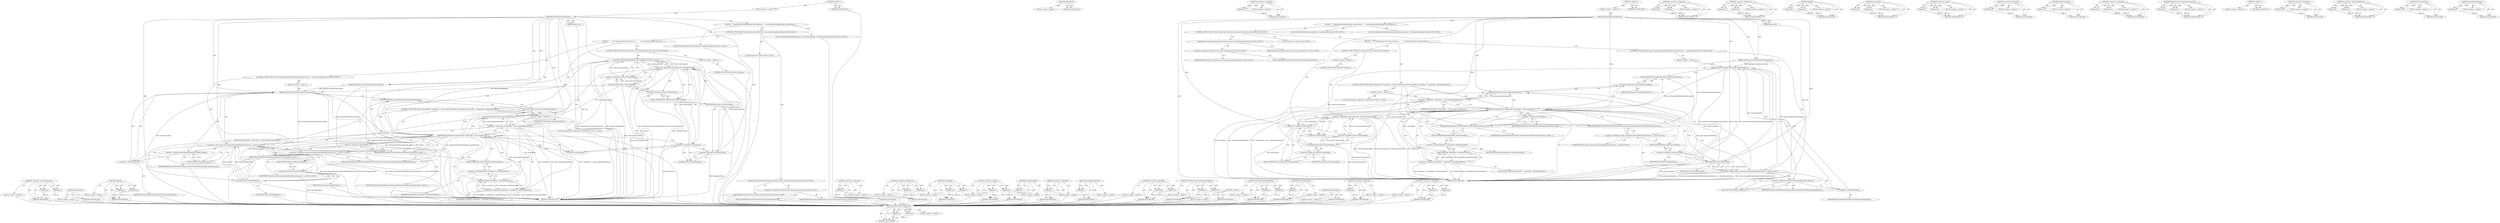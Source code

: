 digraph "&lt;operator&gt;.assignment" {
vulnerable_158 [label=<(METHOD,notifyNodeInsertedInternal)>];
vulnerable_159 [label=<(PARAM,p1)>];
vulnerable_160 [label=<(PARAM,p2)>];
vulnerable_161 [label=<(BLOCK,&lt;empty&gt;,&lt;empty&gt;)>];
vulnerable_162 [label=<(METHOD_RETURN,ANY)>];
vulnerable_114 [label=<(METHOD,inDocument)>];
vulnerable_115 [label=<(BLOCK,&lt;empty&gt;,&lt;empty&gt;)>];
vulnerable_116 [label=<(METHOD_RETURN,ANY)>];
vulnerable_136 [label=<(METHOD,&lt;operator&gt;.addressOf)>];
vulnerable_137 [label=<(PARAM,p1)>];
vulnerable_138 [label=<(BLOCK,&lt;empty&gt;,&lt;empty&gt;)>];
vulnerable_139 [label=<(METHOD_RETURN,ANY)>];
vulnerable_6 [label=<(METHOD,&lt;global&gt;)<SUB>1</SUB>>];
vulnerable_7 [label=<(BLOCK,&lt;empty&gt;,&lt;empty&gt;)<SUB>1</SUB>>];
vulnerable_8 [label=<(METHOD,notifyNodeInsertedInternal)<SUB>1</SUB>>];
vulnerable_9 [label=<(PARAM,Node&amp; root)<SUB>1</SUB>>];
vulnerable_10 [label=<(PARAM,NodeVector&amp; postInsertionNotificationTargets)<SUB>1</SUB>>];
vulnerable_11 [label=<(BLOCK,{
    EventDispatchForbiddenScope assertNoEvent...,{
    EventDispatchForbiddenScope assertNoEvent...)<SUB>2</SUB>>];
vulnerable_12 [label="<(LOCAL,EventDispatchForbiddenScope assertNoEventDispatch: EventDispatchForbiddenScope)<SUB>3</SUB>>"];
vulnerable_13 [label="<(LOCAL,ScriptForbiddenScope forbidScript: ScriptForbiddenScope)<SUB>4</SUB>>"];
vulnerable_14 [label="<(CONTROL_STRUCTURE,FOR,for (Node&amp; node:NodeTraversal::inclusiveDescendantsOf(root)))<SUB>6</SUB>>"];
vulnerable_15 [label="<(NodeTraversal.inclusiveDescendantsOf,NodeTraversal::inclusiveDescendantsOf(root))<SUB>6</SUB>>"];
vulnerable_16 [label="<(&lt;operator&gt;.fieldAccess,NodeTraversal::inclusiveDescendantsOf)<SUB>6</SUB>>"];
vulnerable_17 [label="<(IDENTIFIER,NodeTraversal,NodeTraversal::inclusiveDescendantsOf(root))<SUB>6</SUB>>"];
vulnerable_18 [label=<(FIELD_IDENTIFIER,inclusiveDescendantsOf,inclusiveDescendantsOf)<SUB>6</SUB>>];
vulnerable_19 [label="<(IDENTIFIER,root,NodeTraversal::inclusiveDescendantsOf(root))<SUB>6</SUB>>"];
vulnerable_20 [label="<(LOCAL,Node node: Node)<SUB>6</SUB>>"];
vulnerable_21 [label=<(BLOCK,{
        if (!inDocument() &amp;&amp; !node.isContaine...,{
        if (!inDocument() &amp;&amp; !node.isContaine...)<SUB>6</SUB>>];
vulnerable_22 [label=<(CONTROL_STRUCTURE,IF,if (!inDocument() &amp;&amp; !node.isContainerNode()))<SUB>7</SUB>>];
vulnerable_23 [label=<(&lt;operator&gt;.logicalAnd,!inDocument() &amp;&amp; !node.isContainerNode())<SUB>7</SUB>>];
vulnerable_24 [label=<(&lt;operator&gt;.logicalNot,!inDocument())<SUB>7</SUB>>];
vulnerable_25 [label=<(inDocument,inDocument())<SUB>7</SUB>>];
vulnerable_26 [label=<(&lt;operator&gt;.logicalNot,!node.isContainerNode())<SUB>7</SUB>>];
vulnerable_27 [label=<(isContainerNode,node.isContainerNode())<SUB>7</SUB>>];
vulnerable_28 [label=<(&lt;operator&gt;.fieldAccess,node.isContainerNode)<SUB>7</SUB>>];
vulnerable_29 [label=<(IDENTIFIER,node,node.isContainerNode())<SUB>7</SUB>>];
vulnerable_30 [label=<(FIELD_IDENTIFIER,isContainerNode,isContainerNode)<SUB>7</SUB>>];
vulnerable_31 [label=<(BLOCK,&lt;empty&gt;,&lt;empty&gt;)<SUB>8</SUB>>];
vulnerable_32 [label=<(CONTROL_STRUCTURE,CONTINUE,continue;)<SUB>8</SUB>>];
vulnerable_33 [label="<(CONTROL_STRUCTURE,IF,if (Node::InsertionShouldCallDidNotifySubtreeInsertions == node.insertedInto(this)))<SUB>9</SUB>>"];
vulnerable_34 [label="<(&lt;operator&gt;.equals,Node::InsertionShouldCallDidNotifySubtreeInsert...)<SUB>9</SUB>>"];
vulnerable_35 [label="<(&lt;operator&gt;.fieldAccess,Node::InsertionShouldCallDidNotifySubtreeInsert...)<SUB>9</SUB>>"];
vulnerable_36 [label="<(IDENTIFIER,Node,Node::InsertionShouldCallDidNotifySubtreeInsert...)<SUB>9</SUB>>"];
vulnerable_37 [label=<(FIELD_IDENTIFIER,InsertionShouldCallDidNotifySubtreeInsertions,InsertionShouldCallDidNotifySubtreeInsertions)<SUB>9</SUB>>];
vulnerable_38 [label=<(insertedInto,node.insertedInto(this))<SUB>9</SUB>>];
vulnerable_39 [label=<(&lt;operator&gt;.fieldAccess,node.insertedInto)<SUB>9</SUB>>];
vulnerable_40 [label=<(IDENTIFIER,node,node.insertedInto(this))<SUB>9</SUB>>];
vulnerable_41 [label=<(FIELD_IDENTIFIER,insertedInto,insertedInto)<SUB>9</SUB>>];
vulnerable_42 [label=<(LITERAL,this,node.insertedInto(this))<SUB>9</SUB>>];
vulnerable_43 [label=<(BLOCK,&lt;empty&gt;,&lt;empty&gt;)<SUB>10</SUB>>];
vulnerable_44 [label=<(append,postInsertionNotificationTargets.append(&amp;node))<SUB>10</SUB>>];
vulnerable_45 [label=<(&lt;operator&gt;.fieldAccess,postInsertionNotificationTargets.append)<SUB>10</SUB>>];
vulnerable_46 [label=<(IDENTIFIER,postInsertionNotificationTargets,postInsertionNotificationTargets.append(&amp;node))<SUB>10</SUB>>];
vulnerable_47 [label=<(FIELD_IDENTIFIER,append,append)<SUB>10</SUB>>];
vulnerable_48 [label=<(&lt;operator&gt;.addressOf,&amp;node)<SUB>10</SUB>>];
vulnerable_49 [label=<(IDENTIFIER,node,postInsertionNotificationTargets.append(&amp;node))<SUB>10</SUB>>];
vulnerable_50 [label=<(CONTROL_STRUCTURE,FOR,for (ShadowRoot* shadowRoot = node.youngestShadowRoot();shadowRoot;shadowRoot = shadowRoot-&gt;olderShadowRoot()))<SUB>11</SUB>>];
vulnerable_51 [label=<(BLOCK,&lt;empty&gt;,&lt;empty&gt;)<SUB>11</SUB>>];
vulnerable_52 [label="<(LOCAL,ShadowRoot* shadowRoot: ShadowRoot*)<SUB>11</SUB>>"];
vulnerable_53 [label=<(&lt;operator&gt;.assignment,* shadowRoot = node.youngestShadowRoot())<SUB>11</SUB>>];
vulnerable_54 [label=<(IDENTIFIER,shadowRoot,* shadowRoot = node.youngestShadowRoot())<SUB>11</SUB>>];
vulnerable_55 [label=<(youngestShadowRoot,node.youngestShadowRoot())<SUB>11</SUB>>];
vulnerable_56 [label=<(&lt;operator&gt;.fieldAccess,node.youngestShadowRoot)<SUB>11</SUB>>];
vulnerable_57 [label=<(IDENTIFIER,node,node.youngestShadowRoot())<SUB>11</SUB>>];
vulnerable_58 [label=<(FIELD_IDENTIFIER,youngestShadowRoot,youngestShadowRoot)<SUB>11</SUB>>];
vulnerable_59 [label=<(IDENTIFIER,shadowRoot,for (ShadowRoot* shadowRoot = node.youngestShad...)<SUB>11</SUB>>];
vulnerable_60 [label=<(&lt;operator&gt;.assignment,shadowRoot = shadowRoot-&gt;olderShadowRoot())<SUB>11</SUB>>];
vulnerable_61 [label=<(IDENTIFIER,shadowRoot,shadowRoot = shadowRoot-&gt;olderShadowRoot())<SUB>11</SUB>>];
vulnerable_62 [label=<(olderShadowRoot,shadowRoot-&gt;olderShadowRoot())<SUB>11</SUB>>];
vulnerable_63 [label=<(&lt;operator&gt;.indirectFieldAccess,shadowRoot-&gt;olderShadowRoot)<SUB>11</SUB>>];
vulnerable_64 [label=<(IDENTIFIER,shadowRoot,shadowRoot-&gt;olderShadowRoot())<SUB>11</SUB>>];
vulnerable_65 [label=<(FIELD_IDENTIFIER,olderShadowRoot,olderShadowRoot)<SUB>11</SUB>>];
vulnerable_66 [label=<(notifyNodeInsertedInternal,notifyNodeInsertedInternal(*shadowRoot, postIns...)<SUB>12</SUB>>];
vulnerable_67 [label=<(&lt;operator&gt;.indirection,*shadowRoot)<SUB>12</SUB>>];
vulnerable_68 [label=<(IDENTIFIER,shadowRoot,notifyNodeInsertedInternal(*shadowRoot, postIns...)<SUB>12</SUB>>];
vulnerable_69 [label=<(IDENTIFIER,postInsertionNotificationTargets,notifyNodeInsertedInternal(*shadowRoot, postIns...)<SUB>12</SUB>>];
vulnerable_70 [label=<(METHOD_RETURN,void)<SUB>1</SUB>>];
vulnerable_72 [label=<(METHOD_RETURN,ANY)<SUB>1</SUB>>];
vulnerable_140 [label=<(METHOD,&lt;operator&gt;.assignment)>];
vulnerable_141 [label=<(PARAM,p1)>];
vulnerable_142 [label=<(PARAM,p2)>];
vulnerable_143 [label=<(BLOCK,&lt;empty&gt;,&lt;empty&gt;)>];
vulnerable_144 [label=<(METHOD_RETURN,ANY)>];
vulnerable_100 [label=<(METHOD,&lt;operator&gt;.fieldAccess)>];
vulnerable_101 [label=<(PARAM,p1)>];
vulnerable_102 [label=<(PARAM,p2)>];
vulnerable_103 [label=<(BLOCK,&lt;empty&gt;,&lt;empty&gt;)>];
vulnerable_104 [label=<(METHOD_RETURN,ANY)>];
vulnerable_131 [label=<(METHOD,append)>];
vulnerable_132 [label=<(PARAM,p1)>];
vulnerable_133 [label=<(PARAM,p2)>];
vulnerable_134 [label=<(BLOCK,&lt;empty&gt;,&lt;empty&gt;)>];
vulnerable_135 [label=<(METHOD_RETURN,ANY)>];
vulnerable_126 [label=<(METHOD,insertedInto)>];
vulnerable_127 [label=<(PARAM,p1)>];
vulnerable_128 [label=<(PARAM,p2)>];
vulnerable_129 [label=<(BLOCK,&lt;empty&gt;,&lt;empty&gt;)>];
vulnerable_130 [label=<(METHOD_RETURN,ANY)>];
vulnerable_121 [label=<(METHOD,&lt;operator&gt;.equals)>];
vulnerable_122 [label=<(PARAM,p1)>];
vulnerable_123 [label=<(PARAM,p2)>];
vulnerable_124 [label=<(BLOCK,&lt;empty&gt;,&lt;empty&gt;)>];
vulnerable_125 [label=<(METHOD_RETURN,ANY)>];
vulnerable_110 [label=<(METHOD,&lt;operator&gt;.logicalNot)>];
vulnerable_111 [label=<(PARAM,p1)>];
vulnerable_112 [label=<(BLOCK,&lt;empty&gt;,&lt;empty&gt;)>];
vulnerable_113 [label=<(METHOD_RETURN,ANY)>];
vulnerable_149 [label=<(METHOD,olderShadowRoot)>];
vulnerable_150 [label=<(PARAM,p1)>];
vulnerable_151 [label=<(BLOCK,&lt;empty&gt;,&lt;empty&gt;)>];
vulnerable_152 [label=<(METHOD_RETURN,ANY)>];
vulnerable_105 [label=<(METHOD,&lt;operator&gt;.logicalAnd)>];
vulnerable_106 [label=<(PARAM,p1)>];
vulnerable_107 [label=<(PARAM,p2)>];
vulnerable_108 [label=<(BLOCK,&lt;empty&gt;,&lt;empty&gt;)>];
vulnerable_109 [label=<(METHOD_RETURN,ANY)>];
vulnerable_95 [label=<(METHOD,NodeTraversal.inclusiveDescendantsOf)>];
vulnerable_96 [label=<(PARAM,p1)>];
vulnerable_97 [label=<(PARAM,p2)>];
vulnerable_98 [label=<(BLOCK,&lt;empty&gt;,&lt;empty&gt;)>];
vulnerable_99 [label=<(METHOD_RETURN,ANY)>];
vulnerable_89 [label=<(METHOD,&lt;global&gt;)<SUB>1</SUB>>];
vulnerable_90 [label=<(BLOCK,&lt;empty&gt;,&lt;empty&gt;)>];
vulnerable_91 [label=<(METHOD_RETURN,ANY)>];
vulnerable_163 [label=<(METHOD,&lt;operator&gt;.indirection)>];
vulnerable_164 [label=<(PARAM,p1)>];
vulnerable_165 [label=<(BLOCK,&lt;empty&gt;,&lt;empty&gt;)>];
vulnerable_166 [label=<(METHOD_RETURN,ANY)>];
vulnerable_153 [label=<(METHOD,&lt;operator&gt;.indirectFieldAccess)>];
vulnerable_154 [label=<(PARAM,p1)>];
vulnerable_155 [label=<(PARAM,p2)>];
vulnerable_156 [label=<(BLOCK,&lt;empty&gt;,&lt;empty&gt;)>];
vulnerable_157 [label=<(METHOD_RETURN,ANY)>];
vulnerable_117 [label=<(METHOD,isContainerNode)>];
vulnerable_118 [label=<(PARAM,p1)>];
vulnerable_119 [label=<(BLOCK,&lt;empty&gt;,&lt;empty&gt;)>];
vulnerable_120 [label=<(METHOD_RETURN,ANY)>];
vulnerable_145 [label=<(METHOD,youngestShadowRoot)>];
vulnerable_146 [label=<(PARAM,p1)>];
vulnerable_147 [label=<(BLOCK,&lt;empty&gt;,&lt;empty&gt;)>];
vulnerable_148 [label=<(METHOD_RETURN,ANY)>];
fixed_159 [label=<(METHOD,&lt;operator&gt;.indirectFieldAccess)>];
fixed_160 [label=<(PARAM,p1)>];
fixed_161 [label=<(PARAM,p2)>];
fixed_162 [label=<(BLOCK,&lt;empty&gt;,&lt;empty&gt;)>];
fixed_163 [label=<(METHOD_RETURN,ANY)>];
fixed_117 [label=<(METHOD,inDocument)>];
fixed_118 [label=<(BLOCK,&lt;empty&gt;,&lt;empty&gt;)>];
fixed_119 [label=<(METHOD_RETURN,ANY)>];
fixed_137 [label=<(METHOD,append)>];
fixed_138 [label=<(PARAM,p1)>];
fixed_139 [label=<(PARAM,p2)>];
fixed_140 [label=<(BLOCK,&lt;empty&gt;,&lt;empty&gt;)>];
fixed_141 [label=<(METHOD_RETURN,ANY)>];
fixed_6 [label=<(METHOD,&lt;global&gt;)<SUB>1</SUB>>];
fixed_7 [label=<(BLOCK,&lt;empty&gt;,&lt;empty&gt;)<SUB>1</SUB>>];
fixed_8 [label=<(METHOD,notifyNodeInsertedInternal)<SUB>1</SUB>>];
fixed_9 [label=<(PARAM,Node&amp; root)<SUB>1</SUB>>];
fixed_10 [label=<(PARAM,NodeVector&amp; postInsertionNotificationTargets)<SUB>1</SUB>>];
fixed_11 [label=<(BLOCK,{
    EventDispatchForbiddenScope assertNoEvent...,{
    EventDispatchForbiddenScope assertNoEvent...)<SUB>2</SUB>>];
fixed_12 [label="<(LOCAL,EventDispatchForbiddenScope assertNoEventDispatch: EventDispatchForbiddenScope)<SUB>3</SUB>>"];
fixed_13 [label="<(LOCAL,ScriptForbiddenScope forbidScript: ScriptForbiddenScope)<SUB>4</SUB>>"];
fixed_14 [label="<(CONTROL_STRUCTURE,FOR,for (Node&amp; node:NodeTraversal::inclusiveDescendantsOf(root)))<SUB>6</SUB>>"];
fixed_15 [label="<(NodeTraversal.inclusiveDescendantsOf,NodeTraversal::inclusiveDescendantsOf(root))<SUB>6</SUB>>"];
fixed_16 [label="<(&lt;operator&gt;.fieldAccess,NodeTraversal::inclusiveDescendantsOf)<SUB>6</SUB>>"];
fixed_17 [label="<(IDENTIFIER,NodeTraversal,NodeTraversal::inclusiveDescendantsOf(root))<SUB>6</SUB>>"];
fixed_18 [label=<(FIELD_IDENTIFIER,inclusiveDescendantsOf,inclusiveDescendantsOf)<SUB>6</SUB>>];
fixed_19 [label="<(IDENTIFIER,root,NodeTraversal::inclusiveDescendantsOf(root))<SUB>6</SUB>>"];
fixed_20 [label="<(LOCAL,Node node: Node)<SUB>6</SUB>>"];
fixed_21 [label=<(BLOCK,{
        // into detached subtrees that are no...,{
        // into detached subtrees that are no...)<SUB>6</SUB>>];
fixed_22 [label=<(CONTROL_STRUCTURE,IF,if (!inDocument() &amp;&amp; !isInShadowTree() &amp;&amp; !node.isContainerNode()))<SUB>8</SUB>>];
fixed_23 [label=<(&lt;operator&gt;.logicalAnd,!inDocument() &amp;&amp; !isInShadowTree() &amp;&amp; !node.isC...)<SUB>8</SUB>>];
fixed_24 [label=<(&lt;operator&gt;.logicalAnd,!inDocument() &amp;&amp; !isInShadowTree())<SUB>8</SUB>>];
fixed_25 [label=<(&lt;operator&gt;.logicalNot,!inDocument())<SUB>8</SUB>>];
fixed_26 [label=<(inDocument,inDocument())<SUB>8</SUB>>];
fixed_27 [label=<(&lt;operator&gt;.logicalNot,!isInShadowTree())<SUB>8</SUB>>];
fixed_28 [label=<(isInShadowTree,isInShadowTree())<SUB>8</SUB>>];
fixed_29 [label=<(&lt;operator&gt;.logicalNot,!node.isContainerNode())<SUB>8</SUB>>];
fixed_30 [label=<(isContainerNode,node.isContainerNode())<SUB>8</SUB>>];
fixed_31 [label=<(&lt;operator&gt;.fieldAccess,node.isContainerNode)<SUB>8</SUB>>];
fixed_32 [label=<(IDENTIFIER,node,node.isContainerNode())<SUB>8</SUB>>];
fixed_33 [label=<(FIELD_IDENTIFIER,isContainerNode,isContainerNode)<SUB>8</SUB>>];
fixed_34 [label=<(BLOCK,&lt;empty&gt;,&lt;empty&gt;)<SUB>9</SUB>>];
fixed_35 [label=<(CONTROL_STRUCTURE,CONTINUE,continue;)<SUB>9</SUB>>];
fixed_36 [label="<(CONTROL_STRUCTURE,IF,if (Node::InsertionShouldCallDidNotifySubtreeInsertions == node.insertedInto(this)))<SUB>10</SUB>>"];
fixed_37 [label="<(&lt;operator&gt;.equals,Node::InsertionShouldCallDidNotifySubtreeInsert...)<SUB>10</SUB>>"];
fixed_38 [label="<(&lt;operator&gt;.fieldAccess,Node::InsertionShouldCallDidNotifySubtreeInsert...)<SUB>10</SUB>>"];
fixed_39 [label="<(IDENTIFIER,Node,Node::InsertionShouldCallDidNotifySubtreeInsert...)<SUB>10</SUB>>"];
fixed_40 [label=<(FIELD_IDENTIFIER,InsertionShouldCallDidNotifySubtreeInsertions,InsertionShouldCallDidNotifySubtreeInsertions)<SUB>10</SUB>>];
fixed_41 [label=<(insertedInto,node.insertedInto(this))<SUB>10</SUB>>];
fixed_42 [label=<(&lt;operator&gt;.fieldAccess,node.insertedInto)<SUB>10</SUB>>];
fixed_43 [label=<(IDENTIFIER,node,node.insertedInto(this))<SUB>10</SUB>>];
fixed_44 [label=<(FIELD_IDENTIFIER,insertedInto,insertedInto)<SUB>10</SUB>>];
fixed_45 [label=<(LITERAL,this,node.insertedInto(this))<SUB>10</SUB>>];
fixed_46 [label=<(BLOCK,&lt;empty&gt;,&lt;empty&gt;)<SUB>11</SUB>>];
fixed_47 [label=<(append,postInsertionNotificationTargets.append(&amp;node))<SUB>11</SUB>>];
fixed_48 [label=<(&lt;operator&gt;.fieldAccess,postInsertionNotificationTargets.append)<SUB>11</SUB>>];
fixed_49 [label=<(IDENTIFIER,postInsertionNotificationTargets,postInsertionNotificationTargets.append(&amp;node))<SUB>11</SUB>>];
fixed_50 [label=<(FIELD_IDENTIFIER,append,append)<SUB>11</SUB>>];
fixed_51 [label=<(&lt;operator&gt;.addressOf,&amp;node)<SUB>11</SUB>>];
fixed_52 [label=<(IDENTIFIER,node,postInsertionNotificationTargets.append(&amp;node))<SUB>11</SUB>>];
fixed_53 [label=<(CONTROL_STRUCTURE,FOR,for (ShadowRoot* shadowRoot = node.youngestShadowRoot();shadowRoot;shadowRoot = shadowRoot-&gt;olderShadowRoot()))<SUB>12</SUB>>];
fixed_54 [label=<(BLOCK,&lt;empty&gt;,&lt;empty&gt;)<SUB>12</SUB>>];
fixed_55 [label="<(LOCAL,ShadowRoot* shadowRoot: ShadowRoot*)<SUB>12</SUB>>"];
fixed_56 [label=<(&lt;operator&gt;.assignment,* shadowRoot = node.youngestShadowRoot())<SUB>12</SUB>>];
fixed_57 [label=<(IDENTIFIER,shadowRoot,* shadowRoot = node.youngestShadowRoot())<SUB>12</SUB>>];
fixed_58 [label=<(youngestShadowRoot,node.youngestShadowRoot())<SUB>12</SUB>>];
fixed_59 [label=<(&lt;operator&gt;.fieldAccess,node.youngestShadowRoot)<SUB>12</SUB>>];
fixed_60 [label=<(IDENTIFIER,node,node.youngestShadowRoot())<SUB>12</SUB>>];
fixed_61 [label=<(FIELD_IDENTIFIER,youngestShadowRoot,youngestShadowRoot)<SUB>12</SUB>>];
fixed_62 [label=<(IDENTIFIER,shadowRoot,for (ShadowRoot* shadowRoot = node.youngestShad...)<SUB>12</SUB>>];
fixed_63 [label=<(&lt;operator&gt;.assignment,shadowRoot = shadowRoot-&gt;olderShadowRoot())<SUB>12</SUB>>];
fixed_64 [label=<(IDENTIFIER,shadowRoot,shadowRoot = shadowRoot-&gt;olderShadowRoot())<SUB>12</SUB>>];
fixed_65 [label=<(olderShadowRoot,shadowRoot-&gt;olderShadowRoot())<SUB>12</SUB>>];
fixed_66 [label=<(&lt;operator&gt;.indirectFieldAccess,shadowRoot-&gt;olderShadowRoot)<SUB>12</SUB>>];
fixed_67 [label=<(IDENTIFIER,shadowRoot,shadowRoot-&gt;olderShadowRoot())<SUB>12</SUB>>];
fixed_68 [label=<(FIELD_IDENTIFIER,olderShadowRoot,olderShadowRoot)<SUB>12</SUB>>];
fixed_69 [label=<(notifyNodeInsertedInternal,notifyNodeInsertedInternal(*shadowRoot, postIns...)<SUB>13</SUB>>];
fixed_70 [label=<(&lt;operator&gt;.indirection,*shadowRoot)<SUB>13</SUB>>];
fixed_71 [label=<(IDENTIFIER,shadowRoot,notifyNodeInsertedInternal(*shadowRoot, postIns...)<SUB>13</SUB>>];
fixed_72 [label=<(IDENTIFIER,postInsertionNotificationTargets,notifyNodeInsertedInternal(*shadowRoot, postIns...)<SUB>13</SUB>>];
fixed_73 [label=<(METHOD_RETURN,void)<SUB>1</SUB>>];
fixed_75 [label=<(METHOD_RETURN,ANY)<SUB>1</SUB>>];
fixed_142 [label=<(METHOD,&lt;operator&gt;.addressOf)>];
fixed_143 [label=<(PARAM,p1)>];
fixed_144 [label=<(BLOCK,&lt;empty&gt;,&lt;empty&gt;)>];
fixed_145 [label=<(METHOD_RETURN,ANY)>];
fixed_103 [label=<(METHOD,&lt;operator&gt;.fieldAccess)>];
fixed_104 [label=<(PARAM,p1)>];
fixed_105 [label=<(PARAM,p2)>];
fixed_106 [label=<(BLOCK,&lt;empty&gt;,&lt;empty&gt;)>];
fixed_107 [label=<(METHOD_RETURN,ANY)>];
fixed_132 [label=<(METHOD,insertedInto)>];
fixed_133 [label=<(PARAM,p1)>];
fixed_134 [label=<(PARAM,p2)>];
fixed_135 [label=<(BLOCK,&lt;empty&gt;,&lt;empty&gt;)>];
fixed_136 [label=<(METHOD_RETURN,ANY)>];
fixed_127 [label=<(METHOD,&lt;operator&gt;.equals)>];
fixed_128 [label=<(PARAM,p1)>];
fixed_129 [label=<(PARAM,p2)>];
fixed_130 [label=<(BLOCK,&lt;empty&gt;,&lt;empty&gt;)>];
fixed_131 [label=<(METHOD_RETURN,ANY)>];
fixed_123 [label=<(METHOD,isContainerNode)>];
fixed_124 [label=<(PARAM,p1)>];
fixed_125 [label=<(BLOCK,&lt;empty&gt;,&lt;empty&gt;)>];
fixed_126 [label=<(METHOD_RETURN,ANY)>];
fixed_113 [label=<(METHOD,&lt;operator&gt;.logicalNot)>];
fixed_114 [label=<(PARAM,p1)>];
fixed_115 [label=<(BLOCK,&lt;empty&gt;,&lt;empty&gt;)>];
fixed_116 [label=<(METHOD_RETURN,ANY)>];
fixed_151 [label=<(METHOD,youngestShadowRoot)>];
fixed_152 [label=<(PARAM,p1)>];
fixed_153 [label=<(BLOCK,&lt;empty&gt;,&lt;empty&gt;)>];
fixed_154 [label=<(METHOD_RETURN,ANY)>];
fixed_108 [label=<(METHOD,&lt;operator&gt;.logicalAnd)>];
fixed_109 [label=<(PARAM,p1)>];
fixed_110 [label=<(PARAM,p2)>];
fixed_111 [label=<(BLOCK,&lt;empty&gt;,&lt;empty&gt;)>];
fixed_112 [label=<(METHOD_RETURN,ANY)>];
fixed_98 [label=<(METHOD,NodeTraversal.inclusiveDescendantsOf)>];
fixed_99 [label=<(PARAM,p1)>];
fixed_100 [label=<(PARAM,p2)>];
fixed_101 [label=<(BLOCK,&lt;empty&gt;,&lt;empty&gt;)>];
fixed_102 [label=<(METHOD_RETURN,ANY)>];
fixed_92 [label=<(METHOD,&lt;global&gt;)<SUB>1</SUB>>];
fixed_93 [label=<(BLOCK,&lt;empty&gt;,&lt;empty&gt;)>];
fixed_94 [label=<(METHOD_RETURN,ANY)>];
fixed_164 [label=<(METHOD,notifyNodeInsertedInternal)>];
fixed_165 [label=<(PARAM,p1)>];
fixed_166 [label=<(PARAM,p2)>];
fixed_167 [label=<(BLOCK,&lt;empty&gt;,&lt;empty&gt;)>];
fixed_168 [label=<(METHOD_RETURN,ANY)>];
fixed_155 [label=<(METHOD,olderShadowRoot)>];
fixed_156 [label=<(PARAM,p1)>];
fixed_157 [label=<(BLOCK,&lt;empty&gt;,&lt;empty&gt;)>];
fixed_158 [label=<(METHOD_RETURN,ANY)>];
fixed_120 [label=<(METHOD,isInShadowTree)>];
fixed_121 [label=<(BLOCK,&lt;empty&gt;,&lt;empty&gt;)>];
fixed_122 [label=<(METHOD_RETURN,ANY)>];
fixed_169 [label=<(METHOD,&lt;operator&gt;.indirection)>];
fixed_170 [label=<(PARAM,p1)>];
fixed_171 [label=<(BLOCK,&lt;empty&gt;,&lt;empty&gt;)>];
fixed_172 [label=<(METHOD_RETURN,ANY)>];
fixed_146 [label=<(METHOD,&lt;operator&gt;.assignment)>];
fixed_147 [label=<(PARAM,p1)>];
fixed_148 [label=<(PARAM,p2)>];
fixed_149 [label=<(BLOCK,&lt;empty&gt;,&lt;empty&gt;)>];
fixed_150 [label=<(METHOD_RETURN,ANY)>];
vulnerable_158 -> vulnerable_159  [key=0, label="AST: "];
vulnerable_158 -> vulnerable_159  [key=1, label="DDG: "];
vulnerable_158 -> vulnerable_161  [key=0, label="AST: "];
vulnerable_158 -> vulnerable_160  [key=0, label="AST: "];
vulnerable_158 -> vulnerable_160  [key=1, label="DDG: "];
vulnerable_158 -> vulnerable_162  [key=0, label="AST: "];
vulnerable_158 -> vulnerable_162  [key=1, label="CFG: "];
vulnerable_159 -> vulnerable_162  [key=0, label="DDG: p1"];
vulnerable_160 -> vulnerable_162  [key=0, label="DDG: p2"];
vulnerable_114 -> vulnerable_115  [key=0, label="AST: "];
vulnerable_114 -> vulnerable_116  [key=0, label="AST: "];
vulnerable_114 -> vulnerable_116  [key=1, label="CFG: "];
vulnerable_136 -> vulnerable_137  [key=0, label="AST: "];
vulnerable_136 -> vulnerable_137  [key=1, label="DDG: "];
vulnerable_136 -> vulnerable_138  [key=0, label="AST: "];
vulnerable_136 -> vulnerable_139  [key=0, label="AST: "];
vulnerable_136 -> vulnerable_139  [key=1, label="CFG: "];
vulnerable_137 -> vulnerable_139  [key=0, label="DDG: p1"];
vulnerable_6 -> vulnerable_7  [key=0, label="AST: "];
vulnerable_6 -> vulnerable_72  [key=0, label="AST: "];
vulnerable_6 -> vulnerable_72  [key=1, label="CFG: "];
vulnerable_7 -> vulnerable_8  [key=0, label="AST: "];
vulnerable_8 -> vulnerable_9  [key=0, label="AST: "];
vulnerable_8 -> vulnerable_9  [key=1, label="DDG: "];
vulnerable_8 -> vulnerable_10  [key=0, label="AST: "];
vulnerable_8 -> vulnerable_10  [key=1, label="DDG: "];
vulnerable_8 -> vulnerable_11  [key=0, label="AST: "];
vulnerable_8 -> vulnerable_70  [key=0, label="AST: "];
vulnerable_8 -> vulnerable_25  [key=0, label="CFG: "];
vulnerable_8 -> vulnerable_59  [key=0, label="DDG: "];
vulnerable_8 -> vulnerable_66  [key=0, label="DDG: "];
vulnerable_8 -> vulnerable_24  [key=0, label="DDG: "];
vulnerable_8 -> vulnerable_38  [key=0, label="DDG: "];
vulnerable_8 -> vulnerable_44  [key=0, label="DDG: "];
vulnerable_8 -> vulnerable_55  [key=0, label="DDG: "];
vulnerable_9 -> vulnerable_70  [key=0, label="DDG: root"];
vulnerable_10 -> vulnerable_70  [key=0, label="DDG: postInsertionNotificationTargets"];
vulnerable_10 -> vulnerable_66  [key=0, label="DDG: postInsertionNotificationTargets"];
vulnerable_10 -> vulnerable_44  [key=0, label="DDG: postInsertionNotificationTargets"];
vulnerable_11 -> vulnerable_12  [key=0, label="AST: "];
vulnerable_11 -> vulnerable_13  [key=0, label="AST: "];
vulnerable_11 -> vulnerable_14  [key=0, label="AST: "];
vulnerable_14 -> vulnerable_15  [key=0, label="AST: "];
vulnerable_14 -> vulnerable_20  [key=0, label="AST: "];
vulnerable_14 -> vulnerable_21  [key=0, label="AST: "];
vulnerable_15 -> vulnerable_16  [key=0, label="AST: "];
vulnerable_15 -> vulnerable_19  [key=0, label="AST: "];
vulnerable_16 -> vulnerable_17  [key=0, label="AST: "];
vulnerable_16 -> vulnerable_18  [key=0, label="AST: "];
vulnerable_21 -> vulnerable_22  [key=0, label="AST: "];
vulnerable_21 -> vulnerable_33  [key=0, label="AST: "];
vulnerable_21 -> vulnerable_50  [key=0, label="AST: "];
vulnerable_22 -> vulnerable_23  [key=0, label="AST: "];
vulnerable_22 -> vulnerable_31  [key=0, label="AST: "];
vulnerable_23 -> vulnerable_24  [key=0, label="AST: "];
vulnerable_23 -> vulnerable_26  [key=0, label="AST: "];
vulnerable_23 -> vulnerable_37  [key=0, label="CFG: "];
vulnerable_23 -> vulnerable_70  [key=0, label="DDG: !inDocument()"];
vulnerable_23 -> vulnerable_70  [key=1, label="DDG: !node.isContainerNode()"];
vulnerable_23 -> vulnerable_70  [key=2, label="DDG: !inDocument() &amp;&amp; !node.isContainerNode()"];
vulnerable_24 -> vulnerable_25  [key=0, label="AST: "];
vulnerable_24 -> vulnerable_23  [key=0, label="CFG: "];
vulnerable_24 -> vulnerable_23  [key=1, label="DDG: inDocument()"];
vulnerable_24 -> vulnerable_30  [key=0, label="CFG: "];
vulnerable_24 -> vulnerable_30  [key=1, label="CDG: "];
vulnerable_24 -> vulnerable_70  [key=0, label="DDG: inDocument()"];
vulnerable_24 -> vulnerable_26  [key=0, label="CDG: "];
vulnerable_24 -> vulnerable_28  [key=0, label="CDG: "];
vulnerable_24 -> vulnerable_27  [key=0, label="CDG: "];
vulnerable_25 -> vulnerable_24  [key=0, label="CFG: "];
vulnerable_26 -> vulnerable_27  [key=0, label="AST: "];
vulnerable_26 -> vulnerable_23  [key=0, label="CFG: "];
vulnerable_26 -> vulnerable_23  [key=1, label="DDG: node.isContainerNode()"];
vulnerable_26 -> vulnerable_70  [key=0, label="DDG: node.isContainerNode()"];
vulnerable_27 -> vulnerable_28  [key=0, label="AST: "];
vulnerable_27 -> vulnerable_26  [key=0, label="CFG: "];
vulnerable_27 -> vulnerable_26  [key=1, label="DDG: node.isContainerNode"];
vulnerable_27 -> vulnerable_70  [key=0, label="DDG: node.isContainerNode"];
vulnerable_27 -> vulnerable_44  [key=0, label="DDG: node.isContainerNode"];
vulnerable_27 -> vulnerable_55  [key=0, label="DDG: node.isContainerNode"];
vulnerable_28 -> vulnerable_29  [key=0, label="AST: "];
vulnerable_28 -> vulnerable_30  [key=0, label="AST: "];
vulnerable_28 -> vulnerable_27  [key=0, label="CFG: "];
vulnerable_30 -> vulnerable_28  [key=0, label="CFG: "];
vulnerable_31 -> vulnerable_32  [key=0, label="AST: "];
vulnerable_33 -> vulnerable_34  [key=0, label="AST: "];
vulnerable_33 -> vulnerable_43  [key=0, label="AST: "];
vulnerable_34 -> vulnerable_35  [key=0, label="AST: "];
vulnerable_34 -> vulnerable_38  [key=0, label="AST: "];
vulnerable_34 -> vulnerable_47  [key=0, label="CFG: "];
vulnerable_34 -> vulnerable_47  [key=1, label="CDG: "];
vulnerable_34 -> vulnerable_58  [key=0, label="CFG: "];
vulnerable_34 -> vulnerable_70  [key=0, label="DDG: Node::InsertionShouldCallDidNotifySubtreeInsertions"];
vulnerable_34 -> vulnerable_70  [key=1, label="DDG: node.insertedInto(this)"];
vulnerable_34 -> vulnerable_70  [key=2, label="DDG: Node::InsertionShouldCallDidNotifySubtreeInsertions == node.insertedInto(this)"];
vulnerable_34 -> vulnerable_48  [key=0, label="CDG: "];
vulnerable_34 -> vulnerable_45  [key=0, label="CDG: "];
vulnerable_34 -> vulnerable_44  [key=0, label="CDG: "];
vulnerable_35 -> vulnerable_36  [key=0, label="AST: "];
vulnerable_35 -> vulnerable_37  [key=0, label="AST: "];
vulnerable_35 -> vulnerable_41  [key=0, label="CFG: "];
vulnerable_37 -> vulnerable_35  [key=0, label="CFG: "];
vulnerable_38 -> vulnerable_39  [key=0, label="AST: "];
vulnerable_38 -> vulnerable_42  [key=0, label="AST: "];
vulnerable_38 -> vulnerable_34  [key=0, label="CFG: "];
vulnerable_38 -> vulnerable_34  [key=1, label="DDG: node.insertedInto"];
vulnerable_38 -> vulnerable_34  [key=2, label="DDG: this"];
vulnerable_38 -> vulnerable_70  [key=0, label="DDG: node.insertedInto"];
vulnerable_38 -> vulnerable_44  [key=0, label="DDG: node.insertedInto"];
vulnerable_38 -> vulnerable_55  [key=0, label="DDG: node.insertedInto"];
vulnerable_39 -> vulnerable_40  [key=0, label="AST: "];
vulnerable_39 -> vulnerable_41  [key=0, label="AST: "];
vulnerable_39 -> vulnerable_38  [key=0, label="CFG: "];
vulnerable_41 -> vulnerable_39  [key=0, label="CFG: "];
vulnerable_43 -> vulnerable_44  [key=0, label="AST: "];
vulnerable_44 -> vulnerable_45  [key=0, label="AST: "];
vulnerable_44 -> vulnerable_48  [key=0, label="AST: "];
vulnerable_44 -> vulnerable_58  [key=0, label="CFG: "];
vulnerable_44 -> vulnerable_70  [key=0, label="DDG: postInsertionNotificationTargets.append"];
vulnerable_44 -> vulnerable_70  [key=1, label="DDG: &amp;node"];
vulnerable_44 -> vulnerable_70  [key=2, label="DDG: postInsertionNotificationTargets.append(&amp;node)"];
vulnerable_44 -> vulnerable_66  [key=0, label="DDG: postInsertionNotificationTargets.append"];
vulnerable_45 -> vulnerable_46  [key=0, label="AST: "];
vulnerable_45 -> vulnerable_47  [key=0, label="AST: "];
vulnerable_45 -> vulnerable_48  [key=0, label="CFG: "];
vulnerable_47 -> vulnerable_45  [key=0, label="CFG: "];
vulnerable_48 -> vulnerable_49  [key=0, label="AST: "];
vulnerable_48 -> vulnerable_44  [key=0, label="CFG: "];
vulnerable_50 -> vulnerable_51  [key=0, label="AST: "];
vulnerable_50 -> vulnerable_59  [key=0, label="AST: "];
vulnerable_50 -> vulnerable_60  [key=0, label="AST: "];
vulnerable_50 -> vulnerable_66  [key=0, label="AST: "];
vulnerable_51 -> vulnerable_52  [key=0, label="AST: "];
vulnerable_51 -> vulnerable_53  [key=0, label="AST: "];
vulnerable_53 -> vulnerable_54  [key=0, label="AST: "];
vulnerable_53 -> vulnerable_55  [key=0, label="AST: "];
vulnerable_53 -> vulnerable_59  [key=0, label="CFG: "];
vulnerable_53 -> vulnerable_70  [key=0, label="DDG: shadowRoot"];
vulnerable_53 -> vulnerable_70  [key=1, label="DDG: node.youngestShadowRoot()"];
vulnerable_53 -> vulnerable_70  [key=2, label="DDG: * shadowRoot = node.youngestShadowRoot()"];
vulnerable_53 -> vulnerable_62  [key=0, label="DDG: shadowRoot"];
vulnerable_55 -> vulnerable_56  [key=0, label="AST: "];
vulnerable_55 -> vulnerable_53  [key=0, label="CFG: "];
vulnerable_55 -> vulnerable_53  [key=1, label="DDG: node.youngestShadowRoot"];
vulnerable_55 -> vulnerable_70  [key=0, label="DDG: node.youngestShadowRoot"];
vulnerable_56 -> vulnerable_57  [key=0, label="AST: "];
vulnerable_56 -> vulnerable_58  [key=0, label="AST: "];
vulnerable_56 -> vulnerable_55  [key=0, label="CFG: "];
vulnerable_58 -> vulnerable_56  [key=0, label="CFG: "];
vulnerable_59 -> vulnerable_25  [key=0, label="CFG: "];
vulnerable_59 -> vulnerable_25  [key=1, label="CDG: "];
vulnerable_59 -> vulnerable_70  [key=0, label="CFG: "];
vulnerable_59 -> vulnerable_67  [key=0, label="CFG: "];
vulnerable_59 -> vulnerable_67  [key=1, label="CDG: "];
vulnerable_59 -> vulnerable_24  [key=0, label="CDG: "];
vulnerable_59 -> vulnerable_34  [key=0, label="CDG: "];
vulnerable_59 -> vulnerable_58  [key=0, label="CDG: "];
vulnerable_59 -> vulnerable_60  [key=0, label="CDG: "];
vulnerable_59 -> vulnerable_23  [key=0, label="CDG: "];
vulnerable_59 -> vulnerable_66  [key=0, label="CDG: "];
vulnerable_59 -> vulnerable_37  [key=0, label="CDG: "];
vulnerable_59 -> vulnerable_53  [key=0, label="CDG: "];
vulnerable_59 -> vulnerable_38  [key=0, label="CDG: "];
vulnerable_59 -> vulnerable_56  [key=0, label="CDG: "];
vulnerable_59 -> vulnerable_41  [key=0, label="CDG: "];
vulnerable_59 -> vulnerable_63  [key=0, label="CDG: "];
vulnerable_59 -> vulnerable_65  [key=0, label="CDG: "];
vulnerable_59 -> vulnerable_59  [key=0, label="CDG: "];
vulnerable_59 -> vulnerable_35  [key=0, label="CDG: "];
vulnerable_59 -> vulnerable_55  [key=0, label="CDG: "];
vulnerable_59 -> vulnerable_62  [key=0, label="CDG: "];
vulnerable_59 -> vulnerable_39  [key=0, label="CDG: "];
vulnerable_60 -> vulnerable_61  [key=0, label="AST: "];
vulnerable_60 -> vulnerable_62  [key=0, label="AST: "];
vulnerable_60 -> vulnerable_62  [key=1, label="DDG: shadowRoot"];
vulnerable_60 -> vulnerable_59  [key=0, label="CFG: "];
vulnerable_60 -> vulnerable_70  [key=0, label="DDG: shadowRoot"];
vulnerable_60 -> vulnerable_70  [key=1, label="DDG: shadowRoot-&gt;olderShadowRoot()"];
vulnerable_60 -> vulnerable_70  [key=2, label="DDG: shadowRoot = shadowRoot-&gt;olderShadowRoot()"];
vulnerable_62 -> vulnerable_63  [key=0, label="AST: "];
vulnerable_62 -> vulnerable_60  [key=0, label="CFG: "];
vulnerable_62 -> vulnerable_60  [key=1, label="DDG: shadowRoot-&gt;olderShadowRoot"];
vulnerable_63 -> vulnerable_64  [key=0, label="AST: "];
vulnerable_63 -> vulnerable_65  [key=0, label="AST: "];
vulnerable_63 -> vulnerable_62  [key=0, label="CFG: "];
vulnerable_65 -> vulnerable_63  [key=0, label="CFG: "];
vulnerable_66 -> vulnerable_67  [key=0, label="AST: "];
vulnerable_66 -> vulnerable_69  [key=0, label="AST: "];
vulnerable_66 -> vulnerable_65  [key=0, label="CFG: "];
vulnerable_67 -> vulnerable_68  [key=0, label="AST: "];
vulnerable_67 -> vulnerable_66  [key=0, label="CFG: "];
vulnerable_140 -> vulnerable_141  [key=0, label="AST: "];
vulnerable_140 -> vulnerable_141  [key=1, label="DDG: "];
vulnerable_140 -> vulnerable_143  [key=0, label="AST: "];
vulnerable_140 -> vulnerable_142  [key=0, label="AST: "];
vulnerable_140 -> vulnerable_142  [key=1, label="DDG: "];
vulnerable_140 -> vulnerable_144  [key=0, label="AST: "];
vulnerable_140 -> vulnerable_144  [key=1, label="CFG: "];
vulnerable_141 -> vulnerable_144  [key=0, label="DDG: p1"];
vulnerable_142 -> vulnerable_144  [key=0, label="DDG: p2"];
vulnerable_100 -> vulnerable_101  [key=0, label="AST: "];
vulnerable_100 -> vulnerable_101  [key=1, label="DDG: "];
vulnerable_100 -> vulnerable_103  [key=0, label="AST: "];
vulnerable_100 -> vulnerable_102  [key=0, label="AST: "];
vulnerable_100 -> vulnerable_102  [key=1, label="DDG: "];
vulnerable_100 -> vulnerable_104  [key=0, label="AST: "];
vulnerable_100 -> vulnerable_104  [key=1, label="CFG: "];
vulnerable_101 -> vulnerable_104  [key=0, label="DDG: p1"];
vulnerable_102 -> vulnerable_104  [key=0, label="DDG: p2"];
vulnerable_131 -> vulnerable_132  [key=0, label="AST: "];
vulnerable_131 -> vulnerable_132  [key=1, label="DDG: "];
vulnerable_131 -> vulnerable_134  [key=0, label="AST: "];
vulnerable_131 -> vulnerable_133  [key=0, label="AST: "];
vulnerable_131 -> vulnerable_133  [key=1, label="DDG: "];
vulnerable_131 -> vulnerable_135  [key=0, label="AST: "];
vulnerable_131 -> vulnerable_135  [key=1, label="CFG: "];
vulnerable_132 -> vulnerable_135  [key=0, label="DDG: p1"];
vulnerable_133 -> vulnerable_135  [key=0, label="DDG: p2"];
vulnerable_126 -> vulnerable_127  [key=0, label="AST: "];
vulnerable_126 -> vulnerable_127  [key=1, label="DDG: "];
vulnerable_126 -> vulnerable_129  [key=0, label="AST: "];
vulnerable_126 -> vulnerable_128  [key=0, label="AST: "];
vulnerable_126 -> vulnerable_128  [key=1, label="DDG: "];
vulnerable_126 -> vulnerable_130  [key=0, label="AST: "];
vulnerable_126 -> vulnerable_130  [key=1, label="CFG: "];
vulnerable_127 -> vulnerable_130  [key=0, label="DDG: p1"];
vulnerable_128 -> vulnerable_130  [key=0, label="DDG: p2"];
vulnerable_121 -> vulnerable_122  [key=0, label="AST: "];
vulnerable_121 -> vulnerable_122  [key=1, label="DDG: "];
vulnerable_121 -> vulnerable_124  [key=0, label="AST: "];
vulnerable_121 -> vulnerable_123  [key=0, label="AST: "];
vulnerable_121 -> vulnerable_123  [key=1, label="DDG: "];
vulnerable_121 -> vulnerable_125  [key=0, label="AST: "];
vulnerable_121 -> vulnerable_125  [key=1, label="CFG: "];
vulnerable_122 -> vulnerable_125  [key=0, label="DDG: p1"];
vulnerable_123 -> vulnerable_125  [key=0, label="DDG: p2"];
vulnerable_110 -> vulnerable_111  [key=0, label="AST: "];
vulnerable_110 -> vulnerable_111  [key=1, label="DDG: "];
vulnerable_110 -> vulnerable_112  [key=0, label="AST: "];
vulnerable_110 -> vulnerable_113  [key=0, label="AST: "];
vulnerable_110 -> vulnerable_113  [key=1, label="CFG: "];
vulnerable_111 -> vulnerable_113  [key=0, label="DDG: p1"];
vulnerable_149 -> vulnerable_150  [key=0, label="AST: "];
vulnerable_149 -> vulnerable_150  [key=1, label="DDG: "];
vulnerable_149 -> vulnerable_151  [key=0, label="AST: "];
vulnerable_149 -> vulnerable_152  [key=0, label="AST: "];
vulnerable_149 -> vulnerable_152  [key=1, label="CFG: "];
vulnerable_150 -> vulnerable_152  [key=0, label="DDG: p1"];
vulnerable_105 -> vulnerable_106  [key=0, label="AST: "];
vulnerable_105 -> vulnerable_106  [key=1, label="DDG: "];
vulnerable_105 -> vulnerable_108  [key=0, label="AST: "];
vulnerable_105 -> vulnerable_107  [key=0, label="AST: "];
vulnerable_105 -> vulnerable_107  [key=1, label="DDG: "];
vulnerable_105 -> vulnerable_109  [key=0, label="AST: "];
vulnerable_105 -> vulnerable_109  [key=1, label="CFG: "];
vulnerable_106 -> vulnerable_109  [key=0, label="DDG: p1"];
vulnerable_107 -> vulnerable_109  [key=0, label="DDG: p2"];
vulnerable_95 -> vulnerable_96  [key=0, label="AST: "];
vulnerable_95 -> vulnerable_96  [key=1, label="DDG: "];
vulnerable_95 -> vulnerable_98  [key=0, label="AST: "];
vulnerable_95 -> vulnerable_97  [key=0, label="AST: "];
vulnerable_95 -> vulnerable_97  [key=1, label="DDG: "];
vulnerable_95 -> vulnerable_99  [key=0, label="AST: "];
vulnerable_95 -> vulnerable_99  [key=1, label="CFG: "];
vulnerable_96 -> vulnerable_99  [key=0, label="DDG: p1"];
vulnerable_97 -> vulnerable_99  [key=0, label="DDG: p2"];
vulnerable_89 -> vulnerable_90  [key=0, label="AST: "];
vulnerable_89 -> vulnerable_91  [key=0, label="AST: "];
vulnerable_89 -> vulnerable_91  [key=1, label="CFG: "];
vulnerable_163 -> vulnerable_164  [key=0, label="AST: "];
vulnerable_163 -> vulnerable_164  [key=1, label="DDG: "];
vulnerable_163 -> vulnerable_165  [key=0, label="AST: "];
vulnerable_163 -> vulnerable_166  [key=0, label="AST: "];
vulnerable_163 -> vulnerable_166  [key=1, label="CFG: "];
vulnerable_164 -> vulnerable_166  [key=0, label="DDG: p1"];
vulnerable_153 -> vulnerable_154  [key=0, label="AST: "];
vulnerable_153 -> vulnerable_154  [key=1, label="DDG: "];
vulnerable_153 -> vulnerable_156  [key=0, label="AST: "];
vulnerable_153 -> vulnerable_155  [key=0, label="AST: "];
vulnerable_153 -> vulnerable_155  [key=1, label="DDG: "];
vulnerable_153 -> vulnerable_157  [key=0, label="AST: "];
vulnerable_153 -> vulnerable_157  [key=1, label="CFG: "];
vulnerable_154 -> vulnerable_157  [key=0, label="DDG: p1"];
vulnerable_155 -> vulnerable_157  [key=0, label="DDG: p2"];
vulnerable_117 -> vulnerable_118  [key=0, label="AST: "];
vulnerable_117 -> vulnerable_118  [key=1, label="DDG: "];
vulnerable_117 -> vulnerable_119  [key=0, label="AST: "];
vulnerable_117 -> vulnerable_120  [key=0, label="AST: "];
vulnerable_117 -> vulnerable_120  [key=1, label="CFG: "];
vulnerable_118 -> vulnerable_120  [key=0, label="DDG: p1"];
vulnerable_145 -> vulnerable_146  [key=0, label="AST: "];
vulnerable_145 -> vulnerable_146  [key=1, label="DDG: "];
vulnerable_145 -> vulnerable_147  [key=0, label="AST: "];
vulnerable_145 -> vulnerable_148  [key=0, label="AST: "];
vulnerable_145 -> vulnerable_148  [key=1, label="CFG: "];
vulnerable_146 -> vulnerable_148  [key=0, label="DDG: p1"];
fixed_159 -> fixed_160  [key=0, label="AST: "];
fixed_159 -> fixed_160  [key=1, label="DDG: "];
fixed_159 -> fixed_162  [key=0, label="AST: "];
fixed_159 -> fixed_161  [key=0, label="AST: "];
fixed_159 -> fixed_161  [key=1, label="DDG: "];
fixed_159 -> fixed_163  [key=0, label="AST: "];
fixed_159 -> fixed_163  [key=1, label="CFG: "];
fixed_160 -> fixed_163  [key=0, label="DDG: p1"];
fixed_161 -> fixed_163  [key=0, label="DDG: p2"];
fixed_162 -> vulnerable_158  [key=0];
fixed_163 -> vulnerable_158  [key=0];
fixed_117 -> fixed_118  [key=0, label="AST: "];
fixed_117 -> fixed_119  [key=0, label="AST: "];
fixed_117 -> fixed_119  [key=1, label="CFG: "];
fixed_118 -> vulnerable_158  [key=0];
fixed_119 -> vulnerable_158  [key=0];
fixed_137 -> fixed_138  [key=0, label="AST: "];
fixed_137 -> fixed_138  [key=1, label="DDG: "];
fixed_137 -> fixed_140  [key=0, label="AST: "];
fixed_137 -> fixed_139  [key=0, label="AST: "];
fixed_137 -> fixed_139  [key=1, label="DDG: "];
fixed_137 -> fixed_141  [key=0, label="AST: "];
fixed_137 -> fixed_141  [key=1, label="CFG: "];
fixed_138 -> fixed_141  [key=0, label="DDG: p1"];
fixed_139 -> fixed_141  [key=0, label="DDG: p2"];
fixed_140 -> vulnerable_158  [key=0];
fixed_141 -> vulnerable_158  [key=0];
fixed_6 -> fixed_7  [key=0, label="AST: "];
fixed_6 -> fixed_75  [key=0, label="AST: "];
fixed_6 -> fixed_75  [key=1, label="CFG: "];
fixed_7 -> fixed_8  [key=0, label="AST: "];
fixed_8 -> fixed_9  [key=0, label="AST: "];
fixed_8 -> fixed_9  [key=1, label="DDG: "];
fixed_8 -> fixed_10  [key=0, label="AST: "];
fixed_8 -> fixed_10  [key=1, label="DDG: "];
fixed_8 -> fixed_11  [key=0, label="AST: "];
fixed_8 -> fixed_73  [key=0, label="AST: "];
fixed_8 -> fixed_26  [key=0, label="CFG: "];
fixed_8 -> fixed_62  [key=0, label="DDG: "];
fixed_8 -> fixed_69  [key=0, label="DDG: "];
fixed_8 -> fixed_41  [key=0, label="DDG: "];
fixed_8 -> fixed_47  [key=0, label="DDG: "];
fixed_8 -> fixed_25  [key=0, label="DDG: "];
fixed_8 -> fixed_27  [key=0, label="DDG: "];
fixed_8 -> fixed_58  [key=0, label="DDG: "];
fixed_9 -> fixed_73  [key=0, label="DDG: root"];
fixed_10 -> fixed_73  [key=0, label="DDG: postInsertionNotificationTargets"];
fixed_10 -> fixed_69  [key=0, label="DDG: postInsertionNotificationTargets"];
fixed_10 -> fixed_47  [key=0, label="DDG: postInsertionNotificationTargets"];
fixed_11 -> fixed_12  [key=0, label="AST: "];
fixed_11 -> fixed_13  [key=0, label="AST: "];
fixed_11 -> fixed_14  [key=0, label="AST: "];
fixed_12 -> vulnerable_158  [key=0];
fixed_13 -> vulnerable_158  [key=0];
fixed_14 -> fixed_15  [key=0, label="AST: "];
fixed_14 -> fixed_20  [key=0, label="AST: "];
fixed_14 -> fixed_21  [key=0, label="AST: "];
fixed_15 -> fixed_16  [key=0, label="AST: "];
fixed_15 -> fixed_19  [key=0, label="AST: "];
fixed_16 -> fixed_17  [key=0, label="AST: "];
fixed_16 -> fixed_18  [key=0, label="AST: "];
fixed_17 -> vulnerable_158  [key=0];
fixed_18 -> vulnerable_158  [key=0];
fixed_19 -> vulnerable_158  [key=0];
fixed_20 -> vulnerable_158  [key=0];
fixed_21 -> fixed_22  [key=0, label="AST: "];
fixed_21 -> fixed_36  [key=0, label="AST: "];
fixed_21 -> fixed_53  [key=0, label="AST: "];
fixed_22 -> fixed_23  [key=0, label="AST: "];
fixed_22 -> fixed_34  [key=0, label="AST: "];
fixed_23 -> fixed_24  [key=0, label="AST: "];
fixed_23 -> fixed_29  [key=0, label="AST: "];
fixed_23 -> fixed_40  [key=0, label="CFG: "];
fixed_23 -> fixed_73  [key=0, label="DDG: !inDocument() &amp;&amp; !isInShadowTree()"];
fixed_23 -> fixed_73  [key=1, label="DDG: !node.isContainerNode()"];
fixed_23 -> fixed_73  [key=2, label="DDG: !inDocument() &amp;&amp; !isInShadowTree() &amp;&amp; !node.isContainerNode()"];
fixed_24 -> fixed_25  [key=0, label="AST: "];
fixed_24 -> fixed_27  [key=0, label="AST: "];
fixed_24 -> fixed_23  [key=0, label="CFG: "];
fixed_24 -> fixed_23  [key=1, label="DDG: !inDocument()"];
fixed_24 -> fixed_23  [key=2, label="DDG: !isInShadowTree()"];
fixed_24 -> fixed_33  [key=0, label="CFG: "];
fixed_24 -> fixed_33  [key=1, label="CDG: "];
fixed_24 -> fixed_73  [key=0, label="DDG: !inDocument()"];
fixed_24 -> fixed_73  [key=1, label="DDG: !isInShadowTree()"];
fixed_24 -> fixed_30  [key=0, label="CDG: "];
fixed_24 -> fixed_29  [key=0, label="CDG: "];
fixed_24 -> fixed_31  [key=0, label="CDG: "];
fixed_25 -> fixed_26  [key=0, label="AST: "];
fixed_25 -> fixed_28  [key=0, label="CFG: "];
fixed_25 -> fixed_28  [key=1, label="CDG: "];
fixed_25 -> fixed_24  [key=0, label="CFG: "];
fixed_25 -> fixed_24  [key=1, label="DDG: inDocument()"];
fixed_25 -> fixed_73  [key=0, label="DDG: inDocument()"];
fixed_25 -> fixed_27  [key=0, label="CDG: "];
fixed_26 -> fixed_25  [key=0, label="CFG: "];
fixed_27 -> fixed_28  [key=0, label="AST: "];
fixed_27 -> fixed_24  [key=0, label="CFG: "];
fixed_27 -> fixed_24  [key=1, label="DDG: isInShadowTree()"];
fixed_27 -> fixed_73  [key=0, label="DDG: isInShadowTree()"];
fixed_28 -> fixed_27  [key=0, label="CFG: "];
fixed_29 -> fixed_30  [key=0, label="AST: "];
fixed_29 -> fixed_23  [key=0, label="CFG: "];
fixed_29 -> fixed_23  [key=1, label="DDG: node.isContainerNode()"];
fixed_29 -> fixed_73  [key=0, label="DDG: node.isContainerNode()"];
fixed_30 -> fixed_31  [key=0, label="AST: "];
fixed_30 -> fixed_29  [key=0, label="CFG: "];
fixed_30 -> fixed_29  [key=1, label="DDG: node.isContainerNode"];
fixed_30 -> fixed_73  [key=0, label="DDG: node.isContainerNode"];
fixed_30 -> fixed_47  [key=0, label="DDG: node.isContainerNode"];
fixed_30 -> fixed_58  [key=0, label="DDG: node.isContainerNode"];
fixed_31 -> fixed_32  [key=0, label="AST: "];
fixed_31 -> fixed_33  [key=0, label="AST: "];
fixed_31 -> fixed_30  [key=0, label="CFG: "];
fixed_32 -> vulnerable_158  [key=0];
fixed_33 -> fixed_31  [key=0, label="CFG: "];
fixed_34 -> fixed_35  [key=0, label="AST: "];
fixed_35 -> vulnerable_158  [key=0];
fixed_36 -> fixed_37  [key=0, label="AST: "];
fixed_36 -> fixed_46  [key=0, label="AST: "];
fixed_37 -> fixed_38  [key=0, label="AST: "];
fixed_37 -> fixed_41  [key=0, label="AST: "];
fixed_37 -> fixed_50  [key=0, label="CFG: "];
fixed_37 -> fixed_50  [key=1, label="CDG: "];
fixed_37 -> fixed_61  [key=0, label="CFG: "];
fixed_37 -> fixed_73  [key=0, label="DDG: Node::InsertionShouldCallDidNotifySubtreeInsertions"];
fixed_37 -> fixed_73  [key=1, label="DDG: node.insertedInto(this)"];
fixed_37 -> fixed_73  [key=2, label="DDG: Node::InsertionShouldCallDidNotifySubtreeInsertions == node.insertedInto(this)"];
fixed_37 -> fixed_47  [key=0, label="CDG: "];
fixed_37 -> fixed_48  [key=0, label="CDG: "];
fixed_37 -> fixed_51  [key=0, label="CDG: "];
fixed_38 -> fixed_39  [key=0, label="AST: "];
fixed_38 -> fixed_40  [key=0, label="AST: "];
fixed_38 -> fixed_44  [key=0, label="CFG: "];
fixed_39 -> vulnerable_158  [key=0];
fixed_40 -> fixed_38  [key=0, label="CFG: "];
fixed_41 -> fixed_42  [key=0, label="AST: "];
fixed_41 -> fixed_45  [key=0, label="AST: "];
fixed_41 -> fixed_37  [key=0, label="CFG: "];
fixed_41 -> fixed_37  [key=1, label="DDG: node.insertedInto"];
fixed_41 -> fixed_37  [key=2, label="DDG: this"];
fixed_41 -> fixed_73  [key=0, label="DDG: node.insertedInto"];
fixed_41 -> fixed_47  [key=0, label="DDG: node.insertedInto"];
fixed_41 -> fixed_58  [key=0, label="DDG: node.insertedInto"];
fixed_42 -> fixed_43  [key=0, label="AST: "];
fixed_42 -> fixed_44  [key=0, label="AST: "];
fixed_42 -> fixed_41  [key=0, label="CFG: "];
fixed_43 -> vulnerable_158  [key=0];
fixed_44 -> fixed_42  [key=0, label="CFG: "];
fixed_45 -> vulnerable_158  [key=0];
fixed_46 -> fixed_47  [key=0, label="AST: "];
fixed_47 -> fixed_48  [key=0, label="AST: "];
fixed_47 -> fixed_51  [key=0, label="AST: "];
fixed_47 -> fixed_61  [key=0, label="CFG: "];
fixed_47 -> fixed_73  [key=0, label="DDG: postInsertionNotificationTargets.append"];
fixed_47 -> fixed_73  [key=1, label="DDG: &amp;node"];
fixed_47 -> fixed_73  [key=2, label="DDG: postInsertionNotificationTargets.append(&amp;node)"];
fixed_47 -> fixed_69  [key=0, label="DDG: postInsertionNotificationTargets.append"];
fixed_48 -> fixed_49  [key=0, label="AST: "];
fixed_48 -> fixed_50  [key=0, label="AST: "];
fixed_48 -> fixed_51  [key=0, label="CFG: "];
fixed_49 -> vulnerable_158  [key=0];
fixed_50 -> fixed_48  [key=0, label="CFG: "];
fixed_51 -> fixed_52  [key=0, label="AST: "];
fixed_51 -> fixed_47  [key=0, label="CFG: "];
fixed_52 -> vulnerable_158  [key=0];
fixed_53 -> fixed_54  [key=0, label="AST: "];
fixed_53 -> fixed_62  [key=0, label="AST: "];
fixed_53 -> fixed_63  [key=0, label="AST: "];
fixed_53 -> fixed_69  [key=0, label="AST: "];
fixed_54 -> fixed_55  [key=0, label="AST: "];
fixed_54 -> fixed_56  [key=0, label="AST: "];
fixed_55 -> vulnerable_158  [key=0];
fixed_56 -> fixed_57  [key=0, label="AST: "];
fixed_56 -> fixed_58  [key=0, label="AST: "];
fixed_56 -> fixed_62  [key=0, label="CFG: "];
fixed_56 -> fixed_73  [key=0, label="DDG: shadowRoot"];
fixed_56 -> fixed_73  [key=1, label="DDG: node.youngestShadowRoot()"];
fixed_56 -> fixed_73  [key=2, label="DDG: * shadowRoot = node.youngestShadowRoot()"];
fixed_56 -> fixed_65  [key=0, label="DDG: shadowRoot"];
fixed_57 -> vulnerable_158  [key=0];
fixed_58 -> fixed_59  [key=0, label="AST: "];
fixed_58 -> fixed_56  [key=0, label="CFG: "];
fixed_58 -> fixed_56  [key=1, label="DDG: node.youngestShadowRoot"];
fixed_58 -> fixed_73  [key=0, label="DDG: node.youngestShadowRoot"];
fixed_59 -> fixed_60  [key=0, label="AST: "];
fixed_59 -> fixed_61  [key=0, label="AST: "];
fixed_59 -> fixed_58  [key=0, label="CFG: "];
fixed_60 -> vulnerable_158  [key=0];
fixed_61 -> fixed_59  [key=0, label="CFG: "];
fixed_62 -> fixed_26  [key=0, label="CFG: "];
fixed_62 -> fixed_26  [key=1, label="CDG: "];
fixed_62 -> fixed_73  [key=0, label="CFG: "];
fixed_62 -> fixed_70  [key=0, label="CFG: "];
fixed_62 -> fixed_70  [key=1, label="CDG: "];
fixed_62 -> fixed_24  [key=0, label="CDG: "];
fixed_62 -> fixed_58  [key=0, label="CDG: "];
fixed_62 -> fixed_68  [key=0, label="CDG: "];
fixed_62 -> fixed_61  [key=0, label="CDG: "];
fixed_62 -> fixed_42  [key=0, label="CDG: "];
fixed_62 -> fixed_23  [key=0, label="CDG: "];
fixed_62 -> fixed_66  [key=0, label="CDG: "];
fixed_62 -> fixed_37  [key=0, label="CDG: "];
fixed_62 -> fixed_38  [key=0, label="CDG: "];
fixed_62 -> fixed_25  [key=0, label="CDG: "];
fixed_62 -> fixed_56  [key=0, label="CDG: "];
fixed_62 -> fixed_69  [key=0, label="CDG: "];
fixed_62 -> fixed_41  [key=0, label="CDG: "];
fixed_62 -> fixed_63  [key=0, label="CDG: "];
fixed_62 -> fixed_40  [key=0, label="CDG: "];
fixed_62 -> fixed_65  [key=0, label="CDG: "];
fixed_62 -> fixed_59  [key=0, label="CDG: "];
fixed_62 -> fixed_44  [key=0, label="CDG: "];
fixed_62 -> fixed_62  [key=0, label="CDG: "];
fixed_63 -> fixed_64  [key=0, label="AST: "];
fixed_63 -> fixed_65  [key=0, label="AST: "];
fixed_63 -> fixed_65  [key=1, label="DDG: shadowRoot"];
fixed_63 -> fixed_62  [key=0, label="CFG: "];
fixed_63 -> fixed_73  [key=0, label="DDG: shadowRoot"];
fixed_63 -> fixed_73  [key=1, label="DDG: shadowRoot-&gt;olderShadowRoot()"];
fixed_63 -> fixed_73  [key=2, label="DDG: shadowRoot = shadowRoot-&gt;olderShadowRoot()"];
fixed_64 -> vulnerable_158  [key=0];
fixed_65 -> fixed_66  [key=0, label="AST: "];
fixed_65 -> fixed_63  [key=0, label="CFG: "];
fixed_65 -> fixed_63  [key=1, label="DDG: shadowRoot-&gt;olderShadowRoot"];
fixed_66 -> fixed_67  [key=0, label="AST: "];
fixed_66 -> fixed_68  [key=0, label="AST: "];
fixed_66 -> fixed_65  [key=0, label="CFG: "];
fixed_67 -> vulnerable_158  [key=0];
fixed_68 -> fixed_66  [key=0, label="CFG: "];
fixed_69 -> fixed_70  [key=0, label="AST: "];
fixed_69 -> fixed_72  [key=0, label="AST: "];
fixed_69 -> fixed_68  [key=0, label="CFG: "];
fixed_70 -> fixed_71  [key=0, label="AST: "];
fixed_70 -> fixed_69  [key=0, label="CFG: "];
fixed_71 -> vulnerable_158  [key=0];
fixed_72 -> vulnerable_158  [key=0];
fixed_73 -> vulnerable_158  [key=0];
fixed_75 -> vulnerable_158  [key=0];
fixed_142 -> fixed_143  [key=0, label="AST: "];
fixed_142 -> fixed_143  [key=1, label="DDG: "];
fixed_142 -> fixed_144  [key=0, label="AST: "];
fixed_142 -> fixed_145  [key=0, label="AST: "];
fixed_142 -> fixed_145  [key=1, label="CFG: "];
fixed_143 -> fixed_145  [key=0, label="DDG: p1"];
fixed_144 -> vulnerable_158  [key=0];
fixed_145 -> vulnerable_158  [key=0];
fixed_103 -> fixed_104  [key=0, label="AST: "];
fixed_103 -> fixed_104  [key=1, label="DDG: "];
fixed_103 -> fixed_106  [key=0, label="AST: "];
fixed_103 -> fixed_105  [key=0, label="AST: "];
fixed_103 -> fixed_105  [key=1, label="DDG: "];
fixed_103 -> fixed_107  [key=0, label="AST: "];
fixed_103 -> fixed_107  [key=1, label="CFG: "];
fixed_104 -> fixed_107  [key=0, label="DDG: p1"];
fixed_105 -> fixed_107  [key=0, label="DDG: p2"];
fixed_106 -> vulnerable_158  [key=0];
fixed_107 -> vulnerable_158  [key=0];
fixed_132 -> fixed_133  [key=0, label="AST: "];
fixed_132 -> fixed_133  [key=1, label="DDG: "];
fixed_132 -> fixed_135  [key=0, label="AST: "];
fixed_132 -> fixed_134  [key=0, label="AST: "];
fixed_132 -> fixed_134  [key=1, label="DDG: "];
fixed_132 -> fixed_136  [key=0, label="AST: "];
fixed_132 -> fixed_136  [key=1, label="CFG: "];
fixed_133 -> fixed_136  [key=0, label="DDG: p1"];
fixed_134 -> fixed_136  [key=0, label="DDG: p2"];
fixed_135 -> vulnerable_158  [key=0];
fixed_136 -> vulnerable_158  [key=0];
fixed_127 -> fixed_128  [key=0, label="AST: "];
fixed_127 -> fixed_128  [key=1, label="DDG: "];
fixed_127 -> fixed_130  [key=0, label="AST: "];
fixed_127 -> fixed_129  [key=0, label="AST: "];
fixed_127 -> fixed_129  [key=1, label="DDG: "];
fixed_127 -> fixed_131  [key=0, label="AST: "];
fixed_127 -> fixed_131  [key=1, label="CFG: "];
fixed_128 -> fixed_131  [key=0, label="DDG: p1"];
fixed_129 -> fixed_131  [key=0, label="DDG: p2"];
fixed_130 -> vulnerable_158  [key=0];
fixed_131 -> vulnerable_158  [key=0];
fixed_123 -> fixed_124  [key=0, label="AST: "];
fixed_123 -> fixed_124  [key=1, label="DDG: "];
fixed_123 -> fixed_125  [key=0, label="AST: "];
fixed_123 -> fixed_126  [key=0, label="AST: "];
fixed_123 -> fixed_126  [key=1, label="CFG: "];
fixed_124 -> fixed_126  [key=0, label="DDG: p1"];
fixed_125 -> vulnerable_158  [key=0];
fixed_126 -> vulnerable_158  [key=0];
fixed_113 -> fixed_114  [key=0, label="AST: "];
fixed_113 -> fixed_114  [key=1, label="DDG: "];
fixed_113 -> fixed_115  [key=0, label="AST: "];
fixed_113 -> fixed_116  [key=0, label="AST: "];
fixed_113 -> fixed_116  [key=1, label="CFG: "];
fixed_114 -> fixed_116  [key=0, label="DDG: p1"];
fixed_115 -> vulnerable_158  [key=0];
fixed_116 -> vulnerable_158  [key=0];
fixed_151 -> fixed_152  [key=0, label="AST: "];
fixed_151 -> fixed_152  [key=1, label="DDG: "];
fixed_151 -> fixed_153  [key=0, label="AST: "];
fixed_151 -> fixed_154  [key=0, label="AST: "];
fixed_151 -> fixed_154  [key=1, label="CFG: "];
fixed_152 -> fixed_154  [key=0, label="DDG: p1"];
fixed_153 -> vulnerable_158  [key=0];
fixed_154 -> vulnerable_158  [key=0];
fixed_108 -> fixed_109  [key=0, label="AST: "];
fixed_108 -> fixed_109  [key=1, label="DDG: "];
fixed_108 -> fixed_111  [key=0, label="AST: "];
fixed_108 -> fixed_110  [key=0, label="AST: "];
fixed_108 -> fixed_110  [key=1, label="DDG: "];
fixed_108 -> fixed_112  [key=0, label="AST: "];
fixed_108 -> fixed_112  [key=1, label="CFG: "];
fixed_109 -> fixed_112  [key=0, label="DDG: p1"];
fixed_110 -> fixed_112  [key=0, label="DDG: p2"];
fixed_111 -> vulnerable_158  [key=0];
fixed_112 -> vulnerable_158  [key=0];
fixed_98 -> fixed_99  [key=0, label="AST: "];
fixed_98 -> fixed_99  [key=1, label="DDG: "];
fixed_98 -> fixed_101  [key=0, label="AST: "];
fixed_98 -> fixed_100  [key=0, label="AST: "];
fixed_98 -> fixed_100  [key=1, label="DDG: "];
fixed_98 -> fixed_102  [key=0, label="AST: "];
fixed_98 -> fixed_102  [key=1, label="CFG: "];
fixed_99 -> fixed_102  [key=0, label="DDG: p1"];
fixed_100 -> fixed_102  [key=0, label="DDG: p2"];
fixed_101 -> vulnerable_158  [key=0];
fixed_102 -> vulnerable_158  [key=0];
fixed_92 -> fixed_93  [key=0, label="AST: "];
fixed_92 -> fixed_94  [key=0, label="AST: "];
fixed_92 -> fixed_94  [key=1, label="CFG: "];
fixed_93 -> vulnerable_158  [key=0];
fixed_94 -> vulnerable_158  [key=0];
fixed_164 -> fixed_165  [key=0, label="AST: "];
fixed_164 -> fixed_165  [key=1, label="DDG: "];
fixed_164 -> fixed_167  [key=0, label="AST: "];
fixed_164 -> fixed_166  [key=0, label="AST: "];
fixed_164 -> fixed_166  [key=1, label="DDG: "];
fixed_164 -> fixed_168  [key=0, label="AST: "];
fixed_164 -> fixed_168  [key=1, label="CFG: "];
fixed_165 -> fixed_168  [key=0, label="DDG: p1"];
fixed_166 -> fixed_168  [key=0, label="DDG: p2"];
fixed_167 -> vulnerable_158  [key=0];
fixed_168 -> vulnerable_158  [key=0];
fixed_155 -> fixed_156  [key=0, label="AST: "];
fixed_155 -> fixed_156  [key=1, label="DDG: "];
fixed_155 -> fixed_157  [key=0, label="AST: "];
fixed_155 -> fixed_158  [key=0, label="AST: "];
fixed_155 -> fixed_158  [key=1, label="CFG: "];
fixed_156 -> fixed_158  [key=0, label="DDG: p1"];
fixed_157 -> vulnerable_158  [key=0];
fixed_158 -> vulnerable_158  [key=0];
fixed_120 -> fixed_121  [key=0, label="AST: "];
fixed_120 -> fixed_122  [key=0, label="AST: "];
fixed_120 -> fixed_122  [key=1, label="CFG: "];
fixed_121 -> vulnerable_158  [key=0];
fixed_122 -> vulnerable_158  [key=0];
fixed_169 -> fixed_170  [key=0, label="AST: "];
fixed_169 -> fixed_170  [key=1, label="DDG: "];
fixed_169 -> fixed_171  [key=0, label="AST: "];
fixed_169 -> fixed_172  [key=0, label="AST: "];
fixed_169 -> fixed_172  [key=1, label="CFG: "];
fixed_170 -> fixed_172  [key=0, label="DDG: p1"];
fixed_171 -> vulnerable_158  [key=0];
fixed_172 -> vulnerable_158  [key=0];
fixed_146 -> fixed_147  [key=0, label="AST: "];
fixed_146 -> fixed_147  [key=1, label="DDG: "];
fixed_146 -> fixed_149  [key=0, label="AST: "];
fixed_146 -> fixed_148  [key=0, label="AST: "];
fixed_146 -> fixed_148  [key=1, label="DDG: "];
fixed_146 -> fixed_150  [key=0, label="AST: "];
fixed_146 -> fixed_150  [key=1, label="CFG: "];
fixed_147 -> fixed_150  [key=0, label="DDG: p1"];
fixed_148 -> fixed_150  [key=0, label="DDG: p2"];
fixed_149 -> vulnerable_158  [key=0];
fixed_150 -> vulnerable_158  [key=0];
}
